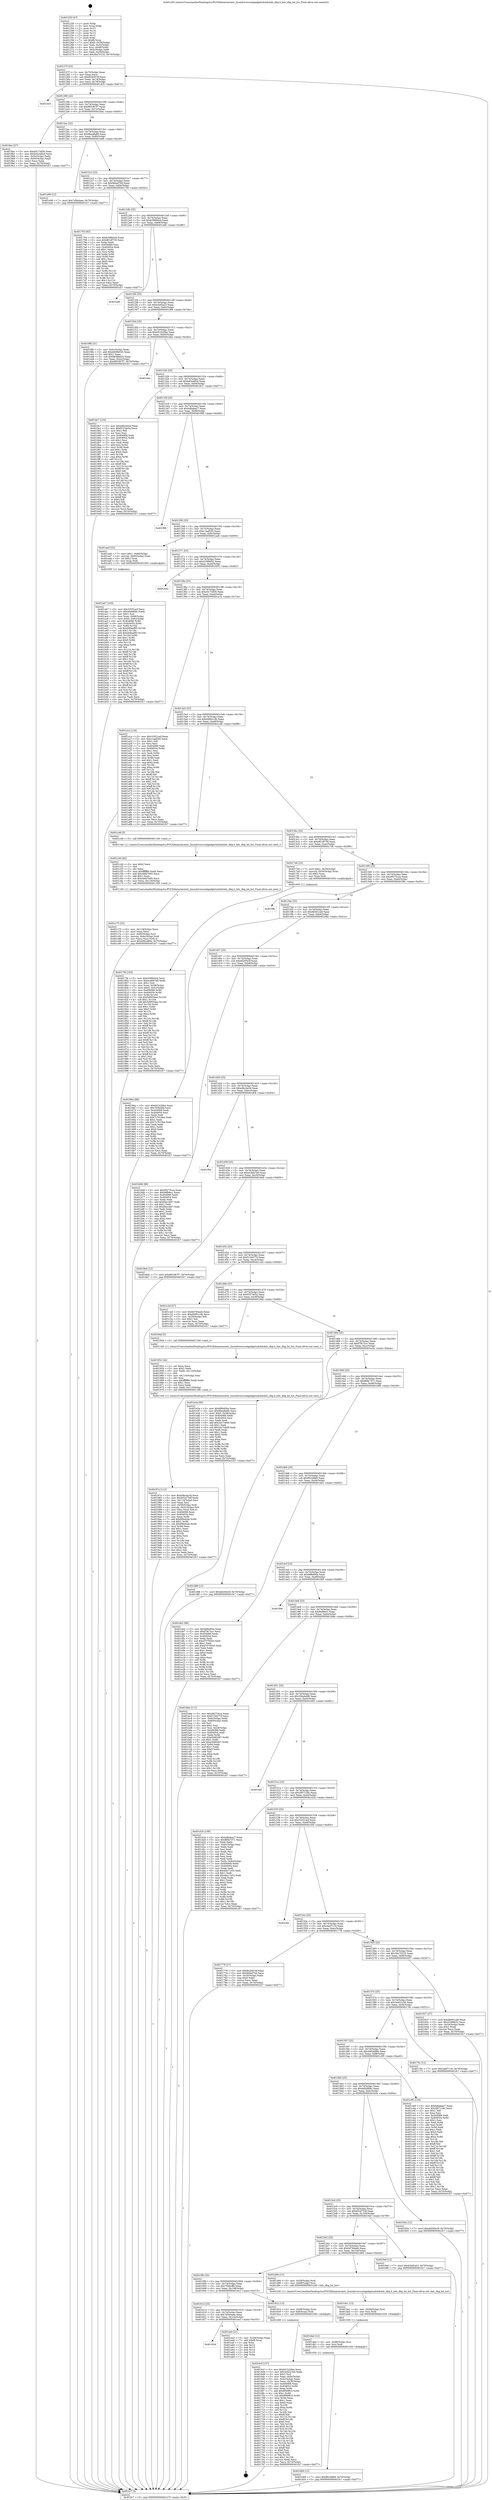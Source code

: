 digraph "0x401250" {
  label = "0x401250 (/mnt/c/Users/mathe/Desktop/tcc/POCII/binaries/extr_linuxdriversusbgadgetudcbdcbdc_dbg.h_bdc_dbg_bd_list_Final-ollvm.out::main(0))"
  labelloc = "t"
  node[shape=record]

  Entry [label="",width=0.3,height=0.3,shape=circle,fillcolor=black,style=filled]
  "0x40127f" [label="{
     0x40127f [23]\l
     | [instrs]\l
     &nbsp;&nbsp;0x40127f \<+3\>: mov -0x70(%rbp),%eax\l
     &nbsp;&nbsp;0x401282 \<+2\>: mov %eax,%ecx\l
     &nbsp;&nbsp;0x401284 \<+6\>: sub $0x8b2b974f,%ecx\l
     &nbsp;&nbsp;0x40128a \<+3\>: mov %eax,-0x74(%rbp)\l
     &nbsp;&nbsp;0x40128d \<+3\>: mov %ecx,-0x78(%rbp)\l
     &nbsp;&nbsp;0x401290 \<+6\>: je 0000000000401dc5 \<main+0xb75\>\l
  }"]
  "0x401dc5" [label="{
     0x401dc5\l
  }", style=dashed]
  "0x401296" [label="{
     0x401296 [22]\l
     | [instrs]\l
     &nbsp;&nbsp;0x401296 \<+5\>: jmp 000000000040129b \<main+0x4b\>\l
     &nbsp;&nbsp;0x40129b \<+3\>: mov -0x74(%rbp),%eax\l
     &nbsp;&nbsp;0x40129e \<+5\>: sub $0x965387f7,%eax\l
     &nbsp;&nbsp;0x4012a3 \<+3\>: mov %eax,-0x7c(%rbp)\l
     &nbsp;&nbsp;0x4012a6 \<+6\>: je 00000000004018ac \<main+0x65c\>\l
  }"]
  Exit [label="",width=0.3,height=0.3,shape=circle,fillcolor=black,style=filled,peripheries=2]
  "0x4018ac" [label="{
     0x4018ac [27]\l
     | [instrs]\l
     &nbsp;&nbsp;0x4018ac \<+5\>: mov $0xd3c73d56,%eax\l
     &nbsp;&nbsp;0x4018b1 \<+5\>: mov $0xbd3cb82d,%ecx\l
     &nbsp;&nbsp;0x4018b6 \<+3\>: mov -0x5c(%rbp),%edx\l
     &nbsp;&nbsp;0x4018b9 \<+3\>: cmp -0x50(%rbp),%edx\l
     &nbsp;&nbsp;0x4018bc \<+3\>: cmovl %ecx,%eax\l
     &nbsp;&nbsp;0x4018bf \<+3\>: mov %eax,-0x70(%rbp)\l
     &nbsp;&nbsp;0x4018c2 \<+5\>: jmp 0000000000401fc7 \<main+0xd77\>\l
  }"]
  "0x4012ac" [label="{
     0x4012ac [22]\l
     | [instrs]\l
     &nbsp;&nbsp;0x4012ac \<+5\>: jmp 00000000004012b1 \<main+0x61\>\l
     &nbsp;&nbsp;0x4012b1 \<+3\>: mov -0x74(%rbp),%eax\l
     &nbsp;&nbsp;0x4012b4 \<+5\>: sub $0x9bea8a80,%eax\l
     &nbsp;&nbsp;0x4012b9 \<+3\>: mov %eax,-0x80(%rbp)\l
     &nbsp;&nbsp;0x4012bc \<+6\>: je 0000000000401e99 \<main+0xc49\>\l
  }"]
  "0x40162d" [label="{
     0x40162d\l
  }", style=dashed]
  "0x401e99" [label="{
     0x401e99 [12]\l
     | [instrs]\l
     &nbsp;&nbsp;0x401e99 \<+7\>: movl $0x7d5e4aee,-0x70(%rbp)\l
     &nbsp;&nbsp;0x401ea0 \<+5\>: jmp 0000000000401fc7 \<main+0xd77\>\l
  }"]
  "0x4012c2" [label="{
     0x4012c2 [25]\l
     | [instrs]\l
     &nbsp;&nbsp;0x4012c2 \<+5\>: jmp 00000000004012c7 \<main+0x77\>\l
     &nbsp;&nbsp;0x4012c7 \<+3\>: mov -0x74(%rbp),%eax\l
     &nbsp;&nbsp;0x4012ca \<+5\>: sub $0x9d4af70d,%eax\l
     &nbsp;&nbsp;0x4012cf \<+6\>: mov %eax,-0x84(%rbp)\l
     &nbsp;&nbsp;0x4012d5 \<+6\>: je 0000000000401793 \<main+0x543\>\l
  }"]
  "0x401ea5" [label="{
     0x401ea5 [21]\l
     | [instrs]\l
     &nbsp;&nbsp;0x401ea5 \<+3\>: mov -0x38(%rbp),%eax\l
     &nbsp;&nbsp;0x401ea8 \<+7\>: add $0xf8,%rsp\l
     &nbsp;&nbsp;0x401eaf \<+1\>: pop %rbx\l
     &nbsp;&nbsp;0x401eb0 \<+2\>: pop %r12\l
     &nbsp;&nbsp;0x401eb2 \<+2\>: pop %r13\l
     &nbsp;&nbsp;0x401eb4 \<+2\>: pop %r14\l
     &nbsp;&nbsp;0x401eb6 \<+2\>: pop %r15\l
     &nbsp;&nbsp;0x401eb8 \<+1\>: pop %rbp\l
     &nbsp;&nbsp;0x401eb9 \<+1\>: ret\l
  }"]
  "0x401793" [label="{
     0x401793 [83]\l
     | [instrs]\l
     &nbsp;&nbsp;0x401793 \<+5\>: mov $0xb398b0cb,%eax\l
     &nbsp;&nbsp;0x401798 \<+5\>: mov $0xd81df739,%ecx\l
     &nbsp;&nbsp;0x40179d \<+2\>: xor %edx,%edx\l
     &nbsp;&nbsp;0x40179f \<+7\>: mov 0x404068,%esi\l
     &nbsp;&nbsp;0x4017a6 \<+7\>: mov 0x404054,%edi\l
     &nbsp;&nbsp;0x4017ad \<+3\>: sub $0x1,%edx\l
     &nbsp;&nbsp;0x4017b0 \<+3\>: mov %esi,%r8d\l
     &nbsp;&nbsp;0x4017b3 \<+3\>: add %edx,%r8d\l
     &nbsp;&nbsp;0x4017b6 \<+4\>: imul %r8d,%esi\l
     &nbsp;&nbsp;0x4017ba \<+3\>: and $0x1,%esi\l
     &nbsp;&nbsp;0x4017bd \<+3\>: cmp $0x0,%esi\l
     &nbsp;&nbsp;0x4017c0 \<+4\>: sete %r9b\l
     &nbsp;&nbsp;0x4017c4 \<+3\>: cmp $0xa,%edi\l
     &nbsp;&nbsp;0x4017c7 \<+4\>: setl %r10b\l
     &nbsp;&nbsp;0x4017cb \<+3\>: mov %r9b,%r11b\l
     &nbsp;&nbsp;0x4017ce \<+3\>: and %r10b,%r11b\l
     &nbsp;&nbsp;0x4017d1 \<+3\>: xor %r10b,%r9b\l
     &nbsp;&nbsp;0x4017d4 \<+3\>: or %r9b,%r11b\l
     &nbsp;&nbsp;0x4017d7 \<+4\>: test $0x1,%r11b\l
     &nbsp;&nbsp;0x4017db \<+3\>: cmovne %ecx,%eax\l
     &nbsp;&nbsp;0x4017de \<+3\>: mov %eax,-0x70(%rbp)\l
     &nbsp;&nbsp;0x4017e1 \<+5\>: jmp 0000000000401fc7 \<main+0xd77\>\l
  }"]
  "0x4012db" [label="{
     0x4012db [25]\l
     | [instrs]\l
     &nbsp;&nbsp;0x4012db \<+5\>: jmp 00000000004012e0 \<main+0x90\>\l
     &nbsp;&nbsp;0x4012e0 \<+3\>: mov -0x74(%rbp),%eax\l
     &nbsp;&nbsp;0x4012e3 \<+5\>: sub $0xb398b0cb,%eax\l
     &nbsp;&nbsp;0x4012e8 \<+6\>: mov %eax,-0x88(%rbp)\l
     &nbsp;&nbsp;0x4012ee \<+6\>: je 0000000000401ed6 \<main+0xc86\>\l
  }"]
  "0x401db9" [label="{
     0x401db9 [12]\l
     | [instrs]\l
     &nbsp;&nbsp;0x401db9 \<+7\>: movl $0xf9249fb9,-0x70(%rbp)\l
     &nbsp;&nbsp;0x401dc0 \<+5\>: jmp 0000000000401fc7 \<main+0xd77\>\l
  }"]
  "0x401ed6" [label="{
     0x401ed6\l
  }", style=dashed]
  "0x4012f4" [label="{
     0x4012f4 [25]\l
     | [instrs]\l
     &nbsp;&nbsp;0x4012f4 \<+5\>: jmp 00000000004012f9 \<main+0xa9\>\l
     &nbsp;&nbsp;0x4012f9 \<+3\>: mov -0x74(%rbp),%eax\l
     &nbsp;&nbsp;0x4012fc \<+5\>: sub $0xb3ef2a23,%eax\l
     &nbsp;&nbsp;0x401301 \<+6\>: mov %eax,-0x8c(%rbp)\l
     &nbsp;&nbsp;0x401307 \<+6\>: je 00000000004019fb \<main+0x7ab\>\l
  }"]
  "0x401dad" [label="{
     0x401dad [12]\l
     | [instrs]\l
     &nbsp;&nbsp;0x401dad \<+4\>: mov -0x68(%rbp),%rsi\l
     &nbsp;&nbsp;0x401db1 \<+3\>: mov %rsi,%rdi\l
     &nbsp;&nbsp;0x401db4 \<+5\>: call 0000000000401030 \<free@plt\>\l
     | [calls]\l
     &nbsp;&nbsp;0x401030 \{1\} (unknown)\l
  }"]
  "0x4019fb" [label="{
     0x4019fb [31]\l
     | [instrs]\l
     &nbsp;&nbsp;0x4019fb \<+3\>: mov -0x5c(%rbp),%eax\l
     &nbsp;&nbsp;0x4019fe \<+5\>: add $0xb838b020,%eax\l
     &nbsp;&nbsp;0x401a03 \<+3\>: add $0x1,%eax\l
     &nbsp;&nbsp;0x401a06 \<+5\>: sub $0xb838b020,%eax\l
     &nbsp;&nbsp;0x401a0b \<+3\>: mov %eax,-0x5c(%rbp)\l
     &nbsp;&nbsp;0x401a0e \<+7\>: movl $0x965387f7,-0x70(%rbp)\l
     &nbsp;&nbsp;0x401a15 \<+5\>: jmp 0000000000401fc7 \<main+0xd77\>\l
  }"]
  "0x40130d" [label="{
     0x40130d [25]\l
     | [instrs]\l
     &nbsp;&nbsp;0x40130d \<+5\>: jmp 0000000000401312 \<main+0xc2\>\l
     &nbsp;&nbsp;0x401312 \<+3\>: mov -0x74(%rbp),%eax\l
     &nbsp;&nbsp;0x401315 \<+5\>: sub $0xb51b20be,%eax\l
     &nbsp;&nbsp;0x40131a \<+6\>: mov %eax,-0x90(%rbp)\l
     &nbsp;&nbsp;0x401320 \<+6\>: je 0000000000401eba \<main+0xc6a\>\l
  }"]
  "0x401da1" [label="{
     0x401da1 [12]\l
     | [instrs]\l
     &nbsp;&nbsp;0x401da1 \<+4\>: mov -0x58(%rbp),%rsi\l
     &nbsp;&nbsp;0x401da5 \<+3\>: mov %rsi,%rdi\l
     &nbsp;&nbsp;0x401da8 \<+5\>: call 0000000000401030 \<free@plt\>\l
     | [calls]\l
     &nbsp;&nbsp;0x401030 \{1\} (unknown)\l
  }"]
  "0x401eba" [label="{
     0x401eba\l
  }", style=dashed]
  "0x401326" [label="{
     0x401326 [25]\l
     | [instrs]\l
     &nbsp;&nbsp;0x401326 \<+5\>: jmp 000000000040132b \<main+0xdb\>\l
     &nbsp;&nbsp;0x40132b \<+3\>: mov -0x74(%rbp),%eax\l
     &nbsp;&nbsp;0x40132e \<+5\>: sub $0xbd3cb82d,%eax\l
     &nbsp;&nbsp;0x401333 \<+6\>: mov %eax,-0x94(%rbp)\l
     &nbsp;&nbsp;0x401339 \<+6\>: je 00000000004018c7 \<main+0x677\>\l
  }"]
  "0x401c75" [label="{
     0x401c75 [32]\l
     | [instrs]\l
     &nbsp;&nbsp;0x401c75 \<+6\>: mov -0x118(%rbp),%ecx\l
     &nbsp;&nbsp;0x401c7b \<+3\>: imul %eax,%ecx\l
     &nbsp;&nbsp;0x401c7e \<+4\>: mov -0x68(%rbp),%rsi\l
     &nbsp;&nbsp;0x401c82 \<+4\>: movslq -0x6c(%rbp),%rdi\l
     &nbsp;&nbsp;0x401c86 \<+3\>: mov %ecx,(%rsi,%rdi,4)\l
     &nbsp;&nbsp;0x401c89 \<+7\>: movl $0x4062d68e,-0x70(%rbp)\l
     &nbsp;&nbsp;0x401c90 \<+5\>: jmp 0000000000401fc7 \<main+0xd77\>\l
  }"]
  "0x4018c7" [label="{
     0x4018c7 [134]\l
     | [instrs]\l
     &nbsp;&nbsp;0x4018c7 \<+5\>: mov $0xe9bc4a3d,%eax\l
     &nbsp;&nbsp;0x4018cc \<+5\>: mov $0xf3374e5a,%ecx\l
     &nbsp;&nbsp;0x4018d1 \<+2\>: mov $0x1,%dl\l
     &nbsp;&nbsp;0x4018d3 \<+2\>: xor %esi,%esi\l
     &nbsp;&nbsp;0x4018d5 \<+7\>: mov 0x404068,%edi\l
     &nbsp;&nbsp;0x4018dc \<+8\>: mov 0x404054,%r8d\l
     &nbsp;&nbsp;0x4018e4 \<+3\>: sub $0x1,%esi\l
     &nbsp;&nbsp;0x4018e7 \<+3\>: mov %edi,%r9d\l
     &nbsp;&nbsp;0x4018ea \<+3\>: add %esi,%r9d\l
     &nbsp;&nbsp;0x4018ed \<+4\>: imul %r9d,%edi\l
     &nbsp;&nbsp;0x4018f1 \<+3\>: and $0x1,%edi\l
     &nbsp;&nbsp;0x4018f4 \<+3\>: cmp $0x0,%edi\l
     &nbsp;&nbsp;0x4018f7 \<+4\>: sete %r10b\l
     &nbsp;&nbsp;0x4018fb \<+4\>: cmp $0xa,%r8d\l
     &nbsp;&nbsp;0x4018ff \<+4\>: setl %r11b\l
     &nbsp;&nbsp;0x401903 \<+3\>: mov %r10b,%bl\l
     &nbsp;&nbsp;0x401906 \<+3\>: xor $0xff,%bl\l
     &nbsp;&nbsp;0x401909 \<+3\>: mov %r11b,%r14b\l
     &nbsp;&nbsp;0x40190c \<+4\>: xor $0xff,%r14b\l
     &nbsp;&nbsp;0x401910 \<+3\>: xor $0x0,%dl\l
     &nbsp;&nbsp;0x401913 \<+3\>: mov %bl,%r15b\l
     &nbsp;&nbsp;0x401916 \<+4\>: and $0x0,%r15b\l
     &nbsp;&nbsp;0x40191a \<+3\>: and %dl,%r10b\l
     &nbsp;&nbsp;0x40191d \<+3\>: mov %r14b,%r12b\l
     &nbsp;&nbsp;0x401920 \<+4\>: and $0x0,%r12b\l
     &nbsp;&nbsp;0x401924 \<+3\>: and %dl,%r11b\l
     &nbsp;&nbsp;0x401927 \<+3\>: or %r10b,%r15b\l
     &nbsp;&nbsp;0x40192a \<+3\>: or %r11b,%r12b\l
     &nbsp;&nbsp;0x40192d \<+3\>: xor %r12b,%r15b\l
     &nbsp;&nbsp;0x401930 \<+3\>: or %r14b,%bl\l
     &nbsp;&nbsp;0x401933 \<+3\>: xor $0xff,%bl\l
     &nbsp;&nbsp;0x401936 \<+3\>: or $0x0,%dl\l
     &nbsp;&nbsp;0x401939 \<+2\>: and %dl,%bl\l
     &nbsp;&nbsp;0x40193b \<+3\>: or %bl,%r15b\l
     &nbsp;&nbsp;0x40193e \<+4\>: test $0x1,%r15b\l
     &nbsp;&nbsp;0x401942 \<+3\>: cmovne %ecx,%eax\l
     &nbsp;&nbsp;0x401945 \<+3\>: mov %eax,-0x70(%rbp)\l
     &nbsp;&nbsp;0x401948 \<+5\>: jmp 0000000000401fc7 \<main+0xd77\>\l
  }"]
  "0x40133f" [label="{
     0x40133f [25]\l
     | [instrs]\l
     &nbsp;&nbsp;0x40133f \<+5\>: jmp 0000000000401344 \<main+0xf4\>\l
     &nbsp;&nbsp;0x401344 \<+3\>: mov -0x74(%rbp),%eax\l
     &nbsp;&nbsp;0x401347 \<+5\>: sub $0xbdbabac7,%eax\l
     &nbsp;&nbsp;0x40134c \<+6\>: mov %eax,-0x98(%rbp)\l
     &nbsp;&nbsp;0x401352 \<+6\>: je 0000000000401f98 \<main+0xd48\>\l
  }"]
  "0x401c4d" [label="{
     0x401c4d [40]\l
     | [instrs]\l
     &nbsp;&nbsp;0x401c4d \<+5\>: mov $0x2,%ecx\l
     &nbsp;&nbsp;0x401c52 \<+1\>: cltd\l
     &nbsp;&nbsp;0x401c53 \<+2\>: idiv %ecx\l
     &nbsp;&nbsp;0x401c55 \<+6\>: imul $0xfffffffe,%edx,%ecx\l
     &nbsp;&nbsp;0x401c5b \<+6\>: add $0xcb6b7b95,%ecx\l
     &nbsp;&nbsp;0x401c61 \<+3\>: add $0x1,%ecx\l
     &nbsp;&nbsp;0x401c64 \<+6\>: sub $0xcb6b7b95,%ecx\l
     &nbsp;&nbsp;0x401c6a \<+6\>: mov %ecx,-0x118(%rbp)\l
     &nbsp;&nbsp;0x401c70 \<+5\>: call 0000000000401160 \<next_i\>\l
     | [calls]\l
     &nbsp;&nbsp;0x401160 \{1\} (/mnt/c/Users/mathe/Desktop/tcc/POCII/binaries/extr_linuxdriversusbgadgetudcbdcbdc_dbg.h_bdc_dbg_bd_list_Final-ollvm.out::next_i)\l
  }"]
  "0x401f98" [label="{
     0x401f98\l
  }", style=dashed]
  "0x401358" [label="{
     0x401358 [25]\l
     | [instrs]\l
     &nbsp;&nbsp;0x401358 \<+5\>: jmp 000000000040135d \<main+0x10d\>\l
     &nbsp;&nbsp;0x40135d \<+3\>: mov -0x74(%rbp),%eax\l
     &nbsp;&nbsp;0x401360 \<+5\>: sub $0xc1aaf245,%eax\l
     &nbsp;&nbsp;0x401365 \<+6\>: mov %eax,-0x9c(%rbp)\l
     &nbsp;&nbsp;0x40136b \<+6\>: je 0000000000401aa0 \<main+0x850\>\l
  }"]
  "0x401ab7" [label="{
     0x401ab7 [163]\l
     | [instrs]\l
     &nbsp;&nbsp;0x401ab7 \<+5\>: mov $0x32551acf,%ecx\l
     &nbsp;&nbsp;0x401abc \<+5\>: mov $0x4d40f08c,%edx\l
     &nbsp;&nbsp;0x401ac1 \<+3\>: mov $0x1,%sil\l
     &nbsp;&nbsp;0x401ac4 \<+4\>: mov %rax,-0x68(%rbp)\l
     &nbsp;&nbsp;0x401ac8 \<+7\>: movl $0x0,-0x6c(%rbp)\l
     &nbsp;&nbsp;0x401acf \<+8\>: mov 0x404068,%r8d\l
     &nbsp;&nbsp;0x401ad7 \<+8\>: mov 0x404054,%r9d\l
     &nbsp;&nbsp;0x401adf \<+3\>: mov %r8d,%r10d\l
     &nbsp;&nbsp;0x401ae2 \<+7\>: sub $0xd49aaf85,%r10d\l
     &nbsp;&nbsp;0x401ae9 \<+4\>: sub $0x1,%r10d\l
     &nbsp;&nbsp;0x401aed \<+7\>: add $0xd49aaf85,%r10d\l
     &nbsp;&nbsp;0x401af4 \<+4\>: imul %r10d,%r8d\l
     &nbsp;&nbsp;0x401af8 \<+4\>: and $0x1,%r8d\l
     &nbsp;&nbsp;0x401afc \<+4\>: cmp $0x0,%r8d\l
     &nbsp;&nbsp;0x401b00 \<+4\>: sete %r11b\l
     &nbsp;&nbsp;0x401b04 \<+4\>: cmp $0xa,%r9d\l
     &nbsp;&nbsp;0x401b08 \<+3\>: setl %bl\l
     &nbsp;&nbsp;0x401b0b \<+3\>: mov %r11b,%r14b\l
     &nbsp;&nbsp;0x401b0e \<+4\>: xor $0xff,%r14b\l
     &nbsp;&nbsp;0x401b12 \<+3\>: mov %bl,%r15b\l
     &nbsp;&nbsp;0x401b15 \<+4\>: xor $0xff,%r15b\l
     &nbsp;&nbsp;0x401b19 \<+4\>: xor $0x1,%sil\l
     &nbsp;&nbsp;0x401b1d \<+3\>: mov %r14b,%r12b\l
     &nbsp;&nbsp;0x401b20 \<+4\>: and $0xff,%r12b\l
     &nbsp;&nbsp;0x401b24 \<+3\>: and %sil,%r11b\l
     &nbsp;&nbsp;0x401b27 \<+3\>: mov %r15b,%r13b\l
     &nbsp;&nbsp;0x401b2a \<+4\>: and $0xff,%r13b\l
     &nbsp;&nbsp;0x401b2e \<+3\>: and %sil,%bl\l
     &nbsp;&nbsp;0x401b31 \<+3\>: or %r11b,%r12b\l
     &nbsp;&nbsp;0x401b34 \<+3\>: or %bl,%r13b\l
     &nbsp;&nbsp;0x401b37 \<+3\>: xor %r13b,%r12b\l
     &nbsp;&nbsp;0x401b3a \<+3\>: or %r15b,%r14b\l
     &nbsp;&nbsp;0x401b3d \<+4\>: xor $0xff,%r14b\l
     &nbsp;&nbsp;0x401b41 \<+4\>: or $0x1,%sil\l
     &nbsp;&nbsp;0x401b45 \<+3\>: and %sil,%r14b\l
     &nbsp;&nbsp;0x401b48 \<+3\>: or %r14b,%r12b\l
     &nbsp;&nbsp;0x401b4b \<+4\>: test $0x1,%r12b\l
     &nbsp;&nbsp;0x401b4f \<+3\>: cmovne %edx,%ecx\l
     &nbsp;&nbsp;0x401b52 \<+3\>: mov %ecx,-0x70(%rbp)\l
     &nbsp;&nbsp;0x401b55 \<+5\>: jmp 0000000000401fc7 \<main+0xd77\>\l
  }"]
  "0x401aa0" [label="{
     0x401aa0 [23]\l
     | [instrs]\l
     &nbsp;&nbsp;0x401aa0 \<+7\>: movl $0x1,-0x60(%rbp)\l
     &nbsp;&nbsp;0x401aa7 \<+4\>: movslq -0x60(%rbp),%rax\l
     &nbsp;&nbsp;0x401aab \<+4\>: shl $0x2,%rax\l
     &nbsp;&nbsp;0x401aaf \<+3\>: mov %rax,%rdi\l
     &nbsp;&nbsp;0x401ab2 \<+5\>: call 0000000000401050 \<malloc@plt\>\l
     | [calls]\l
     &nbsp;&nbsp;0x401050 \{1\} (unknown)\l
  }"]
  "0x401371" [label="{
     0x401371 [25]\l
     | [instrs]\l
     &nbsp;&nbsp;0x401371 \<+5\>: jmp 0000000000401376 \<main+0x126\>\l
     &nbsp;&nbsp;0x401376 \<+3\>: mov -0x74(%rbp),%eax\l
     &nbsp;&nbsp;0x401379 \<+5\>: sub $0xd189fd32,%eax\l
     &nbsp;&nbsp;0x40137e \<+6\>: mov %eax,-0xa0(%rbp)\l
     &nbsp;&nbsp;0x401384 \<+6\>: je 0000000000401652 \<main+0x402\>\l
  }"]
  "0x40197e" [label="{
     0x40197e [113]\l
     | [instrs]\l
     &nbsp;&nbsp;0x40197e \<+5\>: mov $0xe9bc4a3d,%ecx\l
     &nbsp;&nbsp;0x401983 \<+5\>: mov $0x652d754f,%edx\l
     &nbsp;&nbsp;0x401988 \<+6\>: mov -0x114(%rbp),%esi\l
     &nbsp;&nbsp;0x40198e \<+3\>: imul %eax,%esi\l
     &nbsp;&nbsp;0x401991 \<+4\>: mov -0x58(%rbp),%rdi\l
     &nbsp;&nbsp;0x401995 \<+4\>: movslq -0x5c(%rbp),%r8\l
     &nbsp;&nbsp;0x401999 \<+4\>: mov %esi,(%rdi,%r8,4)\l
     &nbsp;&nbsp;0x40199d \<+7\>: mov 0x404068,%eax\l
     &nbsp;&nbsp;0x4019a4 \<+7\>: mov 0x404054,%esi\l
     &nbsp;&nbsp;0x4019ab \<+3\>: mov %eax,%r9d\l
     &nbsp;&nbsp;0x4019ae \<+7\>: add $0x80bdcde,%r9d\l
     &nbsp;&nbsp;0x4019b5 \<+4\>: sub $0x1,%r9d\l
     &nbsp;&nbsp;0x4019b9 \<+7\>: sub $0x80bdcde,%r9d\l
     &nbsp;&nbsp;0x4019c0 \<+4\>: imul %r9d,%eax\l
     &nbsp;&nbsp;0x4019c4 \<+3\>: and $0x1,%eax\l
     &nbsp;&nbsp;0x4019c7 \<+3\>: cmp $0x0,%eax\l
     &nbsp;&nbsp;0x4019ca \<+4\>: sete %r10b\l
     &nbsp;&nbsp;0x4019ce \<+3\>: cmp $0xa,%esi\l
     &nbsp;&nbsp;0x4019d1 \<+4\>: setl %r11b\l
     &nbsp;&nbsp;0x4019d5 \<+3\>: mov %r10b,%bl\l
     &nbsp;&nbsp;0x4019d8 \<+3\>: and %r11b,%bl\l
     &nbsp;&nbsp;0x4019db \<+3\>: xor %r11b,%r10b\l
     &nbsp;&nbsp;0x4019de \<+3\>: or %r10b,%bl\l
     &nbsp;&nbsp;0x4019e1 \<+3\>: test $0x1,%bl\l
     &nbsp;&nbsp;0x4019e4 \<+3\>: cmovne %edx,%ecx\l
     &nbsp;&nbsp;0x4019e7 \<+3\>: mov %ecx,-0x70(%rbp)\l
     &nbsp;&nbsp;0x4019ea \<+5\>: jmp 0000000000401fc7 \<main+0xd77\>\l
  }"]
  "0x401652" [label="{
     0x401652\l
  }", style=dashed]
  "0x40138a" [label="{
     0x40138a [25]\l
     | [instrs]\l
     &nbsp;&nbsp;0x40138a \<+5\>: jmp 000000000040138f \<main+0x13f\>\l
     &nbsp;&nbsp;0x40138f \<+3\>: mov -0x74(%rbp),%eax\l
     &nbsp;&nbsp;0x401392 \<+5\>: sub $0xd3c73d56,%eax\l
     &nbsp;&nbsp;0x401397 \<+6\>: mov %eax,-0xa4(%rbp)\l
     &nbsp;&nbsp;0x40139d \<+6\>: je 0000000000401a1a \<main+0x7ca\>\l
  }"]
  "0x401952" [label="{
     0x401952 [44]\l
     | [instrs]\l
     &nbsp;&nbsp;0x401952 \<+2\>: xor %ecx,%ecx\l
     &nbsp;&nbsp;0x401954 \<+5\>: mov $0x2,%edx\l
     &nbsp;&nbsp;0x401959 \<+6\>: mov %edx,-0x110(%rbp)\l
     &nbsp;&nbsp;0x40195f \<+1\>: cltd\l
     &nbsp;&nbsp;0x401960 \<+6\>: mov -0x110(%rbp),%esi\l
     &nbsp;&nbsp;0x401966 \<+2\>: idiv %esi\l
     &nbsp;&nbsp;0x401968 \<+6\>: imul $0xfffffffe,%edx,%edx\l
     &nbsp;&nbsp;0x40196e \<+3\>: sub $0x1,%ecx\l
     &nbsp;&nbsp;0x401971 \<+2\>: sub %ecx,%edx\l
     &nbsp;&nbsp;0x401973 \<+6\>: mov %edx,-0x114(%rbp)\l
     &nbsp;&nbsp;0x401979 \<+5\>: call 0000000000401160 \<next_i\>\l
     | [calls]\l
     &nbsp;&nbsp;0x401160 \{1\} (/mnt/c/Users/mathe/Desktop/tcc/POCII/binaries/extr_linuxdriversusbgadgetudcbdcbdc_dbg.h_bdc_dbg_bd_list_Final-ollvm.out::next_i)\l
  }"]
  "0x401a1a" [label="{
     0x401a1a [134]\l
     | [instrs]\l
     &nbsp;&nbsp;0x401a1a \<+5\>: mov $0x32551acf,%eax\l
     &nbsp;&nbsp;0x401a1f \<+5\>: mov $0xc1aaf245,%ecx\l
     &nbsp;&nbsp;0x401a24 \<+2\>: mov $0x1,%dl\l
     &nbsp;&nbsp;0x401a26 \<+2\>: xor %esi,%esi\l
     &nbsp;&nbsp;0x401a28 \<+7\>: mov 0x404068,%edi\l
     &nbsp;&nbsp;0x401a2f \<+8\>: mov 0x404054,%r8d\l
     &nbsp;&nbsp;0x401a37 \<+3\>: sub $0x1,%esi\l
     &nbsp;&nbsp;0x401a3a \<+3\>: mov %edi,%r9d\l
     &nbsp;&nbsp;0x401a3d \<+3\>: add %esi,%r9d\l
     &nbsp;&nbsp;0x401a40 \<+4\>: imul %r9d,%edi\l
     &nbsp;&nbsp;0x401a44 \<+3\>: and $0x1,%edi\l
     &nbsp;&nbsp;0x401a47 \<+3\>: cmp $0x0,%edi\l
     &nbsp;&nbsp;0x401a4a \<+4\>: sete %r10b\l
     &nbsp;&nbsp;0x401a4e \<+4\>: cmp $0xa,%r8d\l
     &nbsp;&nbsp;0x401a52 \<+4\>: setl %r11b\l
     &nbsp;&nbsp;0x401a56 \<+3\>: mov %r10b,%bl\l
     &nbsp;&nbsp;0x401a59 \<+3\>: xor $0xff,%bl\l
     &nbsp;&nbsp;0x401a5c \<+3\>: mov %r11b,%r14b\l
     &nbsp;&nbsp;0x401a5f \<+4\>: xor $0xff,%r14b\l
     &nbsp;&nbsp;0x401a63 \<+3\>: xor $0x1,%dl\l
     &nbsp;&nbsp;0x401a66 \<+3\>: mov %bl,%r15b\l
     &nbsp;&nbsp;0x401a69 \<+4\>: and $0xff,%r15b\l
     &nbsp;&nbsp;0x401a6d \<+3\>: and %dl,%r10b\l
     &nbsp;&nbsp;0x401a70 \<+3\>: mov %r14b,%r12b\l
     &nbsp;&nbsp;0x401a73 \<+4\>: and $0xff,%r12b\l
     &nbsp;&nbsp;0x401a77 \<+3\>: and %dl,%r11b\l
     &nbsp;&nbsp;0x401a7a \<+3\>: or %r10b,%r15b\l
     &nbsp;&nbsp;0x401a7d \<+3\>: or %r11b,%r12b\l
     &nbsp;&nbsp;0x401a80 \<+3\>: xor %r12b,%r15b\l
     &nbsp;&nbsp;0x401a83 \<+3\>: or %r14b,%bl\l
     &nbsp;&nbsp;0x401a86 \<+3\>: xor $0xff,%bl\l
     &nbsp;&nbsp;0x401a89 \<+3\>: or $0x1,%dl\l
     &nbsp;&nbsp;0x401a8c \<+2\>: and %dl,%bl\l
     &nbsp;&nbsp;0x401a8e \<+3\>: or %bl,%r15b\l
     &nbsp;&nbsp;0x401a91 \<+4\>: test $0x1,%r15b\l
     &nbsp;&nbsp;0x401a95 \<+3\>: cmovne %ecx,%eax\l
     &nbsp;&nbsp;0x401a98 \<+3\>: mov %eax,-0x70(%rbp)\l
     &nbsp;&nbsp;0x401a9b \<+5\>: jmp 0000000000401fc7 \<main+0xd77\>\l
  }"]
  "0x4013a3" [label="{
     0x4013a3 [25]\l
     | [instrs]\l
     &nbsp;&nbsp;0x4013a3 \<+5\>: jmp 00000000004013a8 \<main+0x158\>\l
     &nbsp;&nbsp;0x4013a8 \<+3\>: mov -0x74(%rbp),%eax\l
     &nbsp;&nbsp;0x4013ab \<+5\>: sub $0xd490c1db,%eax\l
     &nbsp;&nbsp;0x4013b0 \<+6\>: mov %eax,-0xa8(%rbp)\l
     &nbsp;&nbsp;0x4013b6 \<+6\>: je 0000000000401c48 \<main+0x9f8\>\l
  }"]
  "0x4017fd" [label="{
     0x4017fd [163]\l
     | [instrs]\l
     &nbsp;&nbsp;0x4017fd \<+5\>: mov $0xb398b0cb,%ecx\l
     &nbsp;&nbsp;0x401802 \<+5\>: mov $0xecd6b7a6,%edx\l
     &nbsp;&nbsp;0x401807 \<+3\>: mov $0x1,%sil\l
     &nbsp;&nbsp;0x40180a \<+4\>: mov %rax,-0x58(%rbp)\l
     &nbsp;&nbsp;0x40180e \<+7\>: movl $0x0,-0x5c(%rbp)\l
     &nbsp;&nbsp;0x401815 \<+8\>: mov 0x404068,%r8d\l
     &nbsp;&nbsp;0x40181d \<+8\>: mov 0x404054,%r9d\l
     &nbsp;&nbsp;0x401825 \<+3\>: mov %r8d,%r10d\l
     &nbsp;&nbsp;0x401828 \<+7\>: sub $0x5d9554ee,%r10d\l
     &nbsp;&nbsp;0x40182f \<+4\>: sub $0x1,%r10d\l
     &nbsp;&nbsp;0x401833 \<+7\>: add $0x5d9554ee,%r10d\l
     &nbsp;&nbsp;0x40183a \<+4\>: imul %r10d,%r8d\l
     &nbsp;&nbsp;0x40183e \<+4\>: and $0x1,%r8d\l
     &nbsp;&nbsp;0x401842 \<+4\>: cmp $0x0,%r8d\l
     &nbsp;&nbsp;0x401846 \<+4\>: sete %r11b\l
     &nbsp;&nbsp;0x40184a \<+4\>: cmp $0xa,%r9d\l
     &nbsp;&nbsp;0x40184e \<+3\>: setl %bl\l
     &nbsp;&nbsp;0x401851 \<+3\>: mov %r11b,%r14b\l
     &nbsp;&nbsp;0x401854 \<+4\>: xor $0xff,%r14b\l
     &nbsp;&nbsp;0x401858 \<+3\>: mov %bl,%r15b\l
     &nbsp;&nbsp;0x40185b \<+4\>: xor $0xff,%r15b\l
     &nbsp;&nbsp;0x40185f \<+4\>: xor $0x1,%sil\l
     &nbsp;&nbsp;0x401863 \<+3\>: mov %r14b,%r12b\l
     &nbsp;&nbsp;0x401866 \<+4\>: and $0xff,%r12b\l
     &nbsp;&nbsp;0x40186a \<+3\>: and %sil,%r11b\l
     &nbsp;&nbsp;0x40186d \<+3\>: mov %r15b,%r13b\l
     &nbsp;&nbsp;0x401870 \<+4\>: and $0xff,%r13b\l
     &nbsp;&nbsp;0x401874 \<+3\>: and %sil,%bl\l
     &nbsp;&nbsp;0x401877 \<+3\>: or %r11b,%r12b\l
     &nbsp;&nbsp;0x40187a \<+3\>: or %bl,%r13b\l
     &nbsp;&nbsp;0x40187d \<+3\>: xor %r13b,%r12b\l
     &nbsp;&nbsp;0x401880 \<+3\>: or %r15b,%r14b\l
     &nbsp;&nbsp;0x401883 \<+4\>: xor $0xff,%r14b\l
     &nbsp;&nbsp;0x401887 \<+4\>: or $0x1,%sil\l
     &nbsp;&nbsp;0x40188b \<+3\>: and %sil,%r14b\l
     &nbsp;&nbsp;0x40188e \<+3\>: or %r14b,%r12b\l
     &nbsp;&nbsp;0x401891 \<+4\>: test $0x1,%r12b\l
     &nbsp;&nbsp;0x401895 \<+3\>: cmovne %edx,%ecx\l
     &nbsp;&nbsp;0x401898 \<+3\>: mov %ecx,-0x70(%rbp)\l
     &nbsp;&nbsp;0x40189b \<+5\>: jmp 0000000000401fc7 \<main+0xd77\>\l
  }"]
  "0x401c48" [label="{
     0x401c48 [5]\l
     | [instrs]\l
     &nbsp;&nbsp;0x401c48 \<+5\>: call 0000000000401160 \<next_i\>\l
     | [calls]\l
     &nbsp;&nbsp;0x401160 \{1\} (/mnt/c/Users/mathe/Desktop/tcc/POCII/binaries/extr_linuxdriversusbgadgetudcbdcbdc_dbg.h_bdc_dbg_bd_list_Final-ollvm.out::next_i)\l
  }"]
  "0x4013bc" [label="{
     0x4013bc [25]\l
     | [instrs]\l
     &nbsp;&nbsp;0x4013bc \<+5\>: jmp 00000000004013c1 \<main+0x171\>\l
     &nbsp;&nbsp;0x4013c1 \<+3\>: mov -0x74(%rbp),%eax\l
     &nbsp;&nbsp;0x4013c4 \<+5\>: sub $0xd81df739,%eax\l
     &nbsp;&nbsp;0x4013c9 \<+6\>: mov %eax,-0xac(%rbp)\l
     &nbsp;&nbsp;0x4013cf \<+6\>: je 00000000004017e6 \<main+0x596\>\l
  }"]
  "0x4016cf" [label="{
     0x4016cf [157]\l
     | [instrs]\l
     &nbsp;&nbsp;0x4016cf \<+5\>: mov $0xb51b20be,%ecx\l
     &nbsp;&nbsp;0x4016d4 \<+5\>: mov $0x3e4221b6,%edx\l
     &nbsp;&nbsp;0x4016d9 \<+3\>: mov $0x1,%sil\l
     &nbsp;&nbsp;0x4016dc \<+3\>: mov %eax,-0x4c(%rbp)\l
     &nbsp;&nbsp;0x4016df \<+3\>: mov -0x4c(%rbp),%eax\l
     &nbsp;&nbsp;0x4016e2 \<+3\>: mov %eax,-0x30(%rbp)\l
     &nbsp;&nbsp;0x4016e5 \<+7\>: mov 0x404068,%eax\l
     &nbsp;&nbsp;0x4016ec \<+8\>: mov 0x404054,%r8d\l
     &nbsp;&nbsp;0x4016f4 \<+3\>: mov %eax,%r9d\l
     &nbsp;&nbsp;0x4016f7 \<+7\>: add $0x8f56ff10,%r9d\l
     &nbsp;&nbsp;0x4016fe \<+4\>: sub $0x1,%r9d\l
     &nbsp;&nbsp;0x401702 \<+7\>: sub $0x8f56ff10,%r9d\l
     &nbsp;&nbsp;0x401709 \<+4\>: imul %r9d,%eax\l
     &nbsp;&nbsp;0x40170d \<+3\>: and $0x1,%eax\l
     &nbsp;&nbsp;0x401710 \<+3\>: cmp $0x0,%eax\l
     &nbsp;&nbsp;0x401713 \<+4\>: sete %r10b\l
     &nbsp;&nbsp;0x401717 \<+4\>: cmp $0xa,%r8d\l
     &nbsp;&nbsp;0x40171b \<+4\>: setl %r11b\l
     &nbsp;&nbsp;0x40171f \<+3\>: mov %r10b,%bl\l
     &nbsp;&nbsp;0x401722 \<+3\>: xor $0xff,%bl\l
     &nbsp;&nbsp;0x401725 \<+3\>: mov %r11b,%r14b\l
     &nbsp;&nbsp;0x401728 \<+4\>: xor $0xff,%r14b\l
     &nbsp;&nbsp;0x40172c \<+4\>: xor $0x0,%sil\l
     &nbsp;&nbsp;0x401730 \<+3\>: mov %bl,%r15b\l
     &nbsp;&nbsp;0x401733 \<+4\>: and $0x0,%r15b\l
     &nbsp;&nbsp;0x401737 \<+3\>: and %sil,%r10b\l
     &nbsp;&nbsp;0x40173a \<+3\>: mov %r14b,%r12b\l
     &nbsp;&nbsp;0x40173d \<+4\>: and $0x0,%r12b\l
     &nbsp;&nbsp;0x401741 \<+3\>: and %sil,%r11b\l
     &nbsp;&nbsp;0x401744 \<+3\>: or %r10b,%r15b\l
     &nbsp;&nbsp;0x401747 \<+3\>: or %r11b,%r12b\l
     &nbsp;&nbsp;0x40174a \<+3\>: xor %r12b,%r15b\l
     &nbsp;&nbsp;0x40174d \<+3\>: or %r14b,%bl\l
     &nbsp;&nbsp;0x401750 \<+3\>: xor $0xff,%bl\l
     &nbsp;&nbsp;0x401753 \<+4\>: or $0x0,%sil\l
     &nbsp;&nbsp;0x401757 \<+3\>: and %sil,%bl\l
     &nbsp;&nbsp;0x40175a \<+3\>: or %bl,%r15b\l
     &nbsp;&nbsp;0x40175d \<+4\>: test $0x1,%r15b\l
     &nbsp;&nbsp;0x401761 \<+3\>: cmovne %edx,%ecx\l
     &nbsp;&nbsp;0x401764 \<+3\>: mov %ecx,-0x70(%rbp)\l
     &nbsp;&nbsp;0x401767 \<+5\>: jmp 0000000000401fc7 \<main+0xd77\>\l
  }"]
  "0x4017e6" [label="{
     0x4017e6 [23]\l
     | [instrs]\l
     &nbsp;&nbsp;0x4017e6 \<+7\>: movl $0x1,-0x50(%rbp)\l
     &nbsp;&nbsp;0x4017ed \<+4\>: movslq -0x50(%rbp),%rax\l
     &nbsp;&nbsp;0x4017f1 \<+4\>: shl $0x2,%rax\l
     &nbsp;&nbsp;0x4017f5 \<+3\>: mov %rax,%rdi\l
     &nbsp;&nbsp;0x4017f8 \<+5\>: call 0000000000401050 \<malloc@plt\>\l
     | [calls]\l
     &nbsp;&nbsp;0x401050 \{1\} (unknown)\l
  }"]
  "0x4013d5" [label="{
     0x4013d5 [25]\l
     | [instrs]\l
     &nbsp;&nbsp;0x4013d5 \<+5\>: jmp 00000000004013da \<main+0x18a\>\l
     &nbsp;&nbsp;0x4013da \<+3\>: mov -0x74(%rbp),%eax\l
     &nbsp;&nbsp;0x4013dd \<+5\>: sub $0xd9273cca,%eax\l
     &nbsp;&nbsp;0x4013e2 \<+6\>: mov %eax,-0xb0(%rbp)\l
     &nbsp;&nbsp;0x4013e8 \<+6\>: je 0000000000401f8c \<main+0xd3c\>\l
  }"]
  "0x401614" [label="{
     0x401614 [25]\l
     | [instrs]\l
     &nbsp;&nbsp;0x401614 \<+5\>: jmp 0000000000401619 \<main+0x3c9\>\l
     &nbsp;&nbsp;0x401619 \<+3\>: mov -0x74(%rbp),%eax\l
     &nbsp;&nbsp;0x40161c \<+5\>: sub $0x7d5e4aee,%eax\l
     &nbsp;&nbsp;0x401621 \<+6\>: mov %eax,-0x10c(%rbp)\l
     &nbsp;&nbsp;0x401627 \<+6\>: je 0000000000401ea5 \<main+0xc55\>\l
  }"]
  "0x401f8c" [label="{
     0x401f8c\l
  }", style=dashed]
  "0x4013ee" [label="{
     0x4013ee [25]\l
     | [instrs]\l
     &nbsp;&nbsp;0x4013ee \<+5\>: jmp 00000000004013f3 \<main+0x1a3\>\l
     &nbsp;&nbsp;0x4013f3 \<+3\>: mov -0x74(%rbp),%eax\l
     &nbsp;&nbsp;0x4013f6 \<+5\>: sub $0xdb001ca9,%eax\l
     &nbsp;&nbsp;0x4013fb \<+6\>: mov %eax,-0xb4(%rbp)\l
     &nbsp;&nbsp;0x401401 \<+6\>: je 000000000040166a \<main+0x41a\>\l
  }"]
  "0x4016c2" [label="{
     0x4016c2 [13]\l
     | [instrs]\l
     &nbsp;&nbsp;0x4016c2 \<+4\>: mov -0x48(%rbp),%rax\l
     &nbsp;&nbsp;0x4016c6 \<+4\>: mov 0x8(%rax),%rdi\l
     &nbsp;&nbsp;0x4016ca \<+5\>: call 0000000000401060 \<atoi@plt\>\l
     | [calls]\l
     &nbsp;&nbsp;0x401060 \{1\} (unknown)\l
  }"]
  "0x40166a" [label="{
     0x40166a [88]\l
     | [instrs]\l
     &nbsp;&nbsp;0x40166a \<+5\>: mov $0xb51b20be,%eax\l
     &nbsp;&nbsp;0x40166f \<+5\>: mov $0x765bcffd,%ecx\l
     &nbsp;&nbsp;0x401674 \<+7\>: mov 0x404068,%edx\l
     &nbsp;&nbsp;0x40167b \<+7\>: mov 0x404054,%esi\l
     &nbsp;&nbsp;0x401682 \<+2\>: mov %edx,%edi\l
     &nbsp;&nbsp;0x401684 \<+6\>: sub $0x7c7619ee,%edi\l
     &nbsp;&nbsp;0x40168a \<+3\>: sub $0x1,%edi\l
     &nbsp;&nbsp;0x40168d \<+6\>: add $0x7c7619ee,%edi\l
     &nbsp;&nbsp;0x401693 \<+3\>: imul %edi,%edx\l
     &nbsp;&nbsp;0x401696 \<+3\>: and $0x1,%edx\l
     &nbsp;&nbsp;0x401699 \<+3\>: cmp $0x0,%edx\l
     &nbsp;&nbsp;0x40169c \<+4\>: sete %r8b\l
     &nbsp;&nbsp;0x4016a0 \<+3\>: cmp $0xa,%esi\l
     &nbsp;&nbsp;0x4016a3 \<+4\>: setl %r9b\l
     &nbsp;&nbsp;0x4016a7 \<+3\>: mov %r8b,%r10b\l
     &nbsp;&nbsp;0x4016aa \<+3\>: and %r9b,%r10b\l
     &nbsp;&nbsp;0x4016ad \<+3\>: xor %r9b,%r8b\l
     &nbsp;&nbsp;0x4016b0 \<+3\>: or %r8b,%r10b\l
     &nbsp;&nbsp;0x4016b3 \<+4\>: test $0x1,%r10b\l
     &nbsp;&nbsp;0x4016b7 \<+3\>: cmovne %ecx,%eax\l
     &nbsp;&nbsp;0x4016ba \<+3\>: mov %eax,-0x70(%rbp)\l
     &nbsp;&nbsp;0x4016bd \<+5\>: jmp 0000000000401fc7 \<main+0xd77\>\l
  }"]
  "0x401407" [label="{
     0x401407 [25]\l
     | [instrs]\l
     &nbsp;&nbsp;0x401407 \<+5\>: jmp 000000000040140c \<main+0x1bc\>\l
     &nbsp;&nbsp;0x40140c \<+3\>: mov -0x74(%rbp),%eax\l
     &nbsp;&nbsp;0x40140f \<+5\>: sub $0xdd265e3f,%eax\l
     &nbsp;&nbsp;0x401414 \<+6\>: mov %eax,-0xb8(%rbp)\l
     &nbsp;&nbsp;0x40141a \<+6\>: je 0000000000401b66 \<main+0x916\>\l
  }"]
  "0x4015fb" [label="{
     0x4015fb [25]\l
     | [instrs]\l
     &nbsp;&nbsp;0x4015fb \<+5\>: jmp 0000000000401600 \<main+0x3b0\>\l
     &nbsp;&nbsp;0x401600 \<+3\>: mov -0x74(%rbp),%eax\l
     &nbsp;&nbsp;0x401603 \<+5\>: sub $0x765bcffd,%eax\l
     &nbsp;&nbsp;0x401608 \<+6\>: mov %eax,-0x108(%rbp)\l
     &nbsp;&nbsp;0x40160e \<+6\>: je 00000000004016c2 \<main+0x472\>\l
  }"]
  "0x401b66" [label="{
     0x401b66 [88]\l
     | [instrs]\l
     &nbsp;&nbsp;0x401b66 \<+5\>: mov $0xd9273cca,%eax\l
     &nbsp;&nbsp;0x401b6b \<+5\>: mov $0x9dfb6e1,%ecx\l
     &nbsp;&nbsp;0x401b70 \<+7\>: mov 0x404068,%edx\l
     &nbsp;&nbsp;0x401b77 \<+7\>: mov 0x404054,%esi\l
     &nbsp;&nbsp;0x401b7e \<+2\>: mov %edx,%edi\l
     &nbsp;&nbsp;0x401b80 \<+6\>: add $0xf4eccb67,%edi\l
     &nbsp;&nbsp;0x401b86 \<+3\>: sub $0x1,%edi\l
     &nbsp;&nbsp;0x401b89 \<+6\>: sub $0xf4eccb67,%edi\l
     &nbsp;&nbsp;0x401b8f \<+3\>: imul %edi,%edx\l
     &nbsp;&nbsp;0x401b92 \<+3\>: and $0x1,%edx\l
     &nbsp;&nbsp;0x401b95 \<+3\>: cmp $0x0,%edx\l
     &nbsp;&nbsp;0x401b98 \<+4\>: sete %r8b\l
     &nbsp;&nbsp;0x401b9c \<+3\>: cmp $0xa,%esi\l
     &nbsp;&nbsp;0x401b9f \<+4\>: setl %r9b\l
     &nbsp;&nbsp;0x401ba3 \<+3\>: mov %r8b,%r10b\l
     &nbsp;&nbsp;0x401ba6 \<+3\>: and %r9b,%r10b\l
     &nbsp;&nbsp;0x401ba9 \<+3\>: xor %r9b,%r8b\l
     &nbsp;&nbsp;0x401bac \<+3\>: or %r8b,%r10b\l
     &nbsp;&nbsp;0x401baf \<+4\>: test $0x1,%r10b\l
     &nbsp;&nbsp;0x401bb3 \<+3\>: cmovne %ecx,%eax\l
     &nbsp;&nbsp;0x401bb6 \<+3\>: mov %eax,-0x70(%rbp)\l
     &nbsp;&nbsp;0x401bb9 \<+5\>: jmp 0000000000401fc7 \<main+0xd77\>\l
  }"]
  "0x401420" [label="{
     0x401420 [25]\l
     | [instrs]\l
     &nbsp;&nbsp;0x401420 \<+5\>: jmp 0000000000401425 \<main+0x1d5\>\l
     &nbsp;&nbsp;0x401425 \<+3\>: mov -0x74(%rbp),%eax\l
     &nbsp;&nbsp;0x401428 \<+5\>: sub $0xe9bc4a3d,%eax\l
     &nbsp;&nbsp;0x40142d \<+6\>: mov %eax,-0xbc(%rbp)\l
     &nbsp;&nbsp;0x401433 \<+6\>: je 0000000000401f04 \<main+0xcb4\>\l
  }"]
  "0x401d94" [label="{
     0x401d94 [13]\l
     | [instrs]\l
     &nbsp;&nbsp;0x401d94 \<+4\>: mov -0x58(%rbp),%rdi\l
     &nbsp;&nbsp;0x401d98 \<+4\>: mov -0x68(%rbp),%rsi\l
     &nbsp;&nbsp;0x401d9c \<+5\>: call 0000000000401240 \<bdc_dbg_bd_list\>\l
     | [calls]\l
     &nbsp;&nbsp;0x401240 \{1\} (/mnt/c/Users/mathe/Desktop/tcc/POCII/binaries/extr_linuxdriversusbgadgetudcbdcbdc_dbg.h_bdc_dbg_bd_list_Final-ollvm.out::bdc_dbg_bd_list)\l
  }"]
  "0x401f04" [label="{
     0x401f04\l
  }", style=dashed]
  "0x401439" [label="{
     0x401439 [25]\l
     | [instrs]\l
     &nbsp;&nbsp;0x401439 \<+5\>: jmp 000000000040143e \<main+0x1ee\>\l
     &nbsp;&nbsp;0x40143e \<+3\>: mov -0x74(%rbp),%eax\l
     &nbsp;&nbsp;0x401441 \<+5\>: sub $0xecd6b7a6,%eax\l
     &nbsp;&nbsp;0x401446 \<+6\>: mov %eax,-0xc0(%rbp)\l
     &nbsp;&nbsp;0x40144c \<+6\>: je 00000000004018a0 \<main+0x650\>\l
  }"]
  "0x4015e2" [label="{
     0x4015e2 [25]\l
     | [instrs]\l
     &nbsp;&nbsp;0x4015e2 \<+5\>: jmp 00000000004015e7 \<main+0x397\>\l
     &nbsp;&nbsp;0x4015e7 \<+3\>: mov -0x74(%rbp),%eax\l
     &nbsp;&nbsp;0x4015ea \<+5\>: sub $0x6d784aeb,%eax\l
     &nbsp;&nbsp;0x4015ef \<+6\>: mov %eax,-0x104(%rbp)\l
     &nbsp;&nbsp;0x4015f5 \<+6\>: je 0000000000401d94 \<main+0xb44\>\l
  }"]
  "0x4018a0" [label="{
     0x4018a0 [12]\l
     | [instrs]\l
     &nbsp;&nbsp;0x4018a0 \<+7\>: movl $0x965387f7,-0x70(%rbp)\l
     &nbsp;&nbsp;0x4018a7 \<+5\>: jmp 0000000000401fc7 \<main+0xd77\>\l
  }"]
  "0x401452" [label="{
     0x401452 [25]\l
     | [instrs]\l
     &nbsp;&nbsp;0x401452 \<+5\>: jmp 0000000000401457 \<main+0x207\>\l
     &nbsp;&nbsp;0x401457 \<+3\>: mov -0x74(%rbp),%eax\l
     &nbsp;&nbsp;0x40145a \<+5\>: sub $0xf154d770,%eax\l
     &nbsp;&nbsp;0x40145f \<+6\>: mov %eax,-0xc4(%rbp)\l
     &nbsp;&nbsp;0x401465 \<+6\>: je 0000000000401c2d \<main+0x9dd\>\l
  }"]
  "0x4019ef" [label="{
     0x4019ef [12]\l
     | [instrs]\l
     &nbsp;&nbsp;0x4019ef \<+7\>: movl $0xb3ef2a23,-0x70(%rbp)\l
     &nbsp;&nbsp;0x4019f6 \<+5\>: jmp 0000000000401fc7 \<main+0xd77\>\l
  }"]
  "0x401c2d" [label="{
     0x401c2d [27]\l
     | [instrs]\l
     &nbsp;&nbsp;0x401c2d \<+5\>: mov $0x6d784aeb,%eax\l
     &nbsp;&nbsp;0x401c32 \<+5\>: mov $0xd490c1db,%ecx\l
     &nbsp;&nbsp;0x401c37 \<+3\>: mov -0x29(%rbp),%dl\l
     &nbsp;&nbsp;0x401c3a \<+3\>: test $0x1,%dl\l
     &nbsp;&nbsp;0x401c3d \<+3\>: cmovne %ecx,%eax\l
     &nbsp;&nbsp;0x401c40 \<+3\>: mov %eax,-0x70(%rbp)\l
     &nbsp;&nbsp;0x401c43 \<+5\>: jmp 0000000000401fc7 \<main+0xd77\>\l
  }"]
  "0x40146b" [label="{
     0x40146b [25]\l
     | [instrs]\l
     &nbsp;&nbsp;0x40146b \<+5\>: jmp 0000000000401470 \<main+0x220\>\l
     &nbsp;&nbsp;0x401470 \<+3\>: mov -0x74(%rbp),%eax\l
     &nbsp;&nbsp;0x401473 \<+5\>: sub $0xf3374e5a,%eax\l
     &nbsp;&nbsp;0x401478 \<+6\>: mov %eax,-0xc8(%rbp)\l
     &nbsp;&nbsp;0x40147e \<+6\>: je 000000000040194d \<main+0x6fd\>\l
  }"]
  "0x4015c9" [label="{
     0x4015c9 [25]\l
     | [instrs]\l
     &nbsp;&nbsp;0x4015c9 \<+5\>: jmp 00000000004015ce \<main+0x37e\>\l
     &nbsp;&nbsp;0x4015ce \<+3\>: mov -0x74(%rbp),%eax\l
     &nbsp;&nbsp;0x4015d1 \<+5\>: sub $0x652d754f,%eax\l
     &nbsp;&nbsp;0x4015d6 \<+6\>: mov %eax,-0x100(%rbp)\l
     &nbsp;&nbsp;0x4015dc \<+6\>: je 00000000004019ef \<main+0x79f\>\l
  }"]
  "0x40194d" [label="{
     0x40194d [5]\l
     | [instrs]\l
     &nbsp;&nbsp;0x40194d \<+5\>: call 0000000000401160 \<next_i\>\l
     | [calls]\l
     &nbsp;&nbsp;0x401160 \{1\} (/mnt/c/Users/mathe/Desktop/tcc/POCII/binaries/extr_linuxdriversusbgadgetudcbdcbdc_dbg.h_bdc_dbg_bd_list_Final-ollvm.out::next_i)\l
  }"]
  "0x401484" [label="{
     0x401484 [25]\l
     | [instrs]\l
     &nbsp;&nbsp;0x401484 \<+5\>: jmp 0000000000401489 \<main+0x239\>\l
     &nbsp;&nbsp;0x401489 \<+3\>: mov -0x74(%rbp),%eax\l
     &nbsp;&nbsp;0x40148c \<+5\>: sub $0xf7fe72cc,%eax\l
     &nbsp;&nbsp;0x401491 \<+6\>: mov %eax,-0xcc(%rbp)\l
     &nbsp;&nbsp;0x401497 \<+6\>: je 0000000000401e3a \<main+0xbea\>\l
  }"]
  "0x401b5a" [label="{
     0x401b5a [12]\l
     | [instrs]\l
     &nbsp;&nbsp;0x401b5a \<+7\>: movl $0xdd265e3f,-0x70(%rbp)\l
     &nbsp;&nbsp;0x401b61 \<+5\>: jmp 0000000000401fc7 \<main+0xd77\>\l
  }"]
  "0x401e3a" [label="{
     0x401e3a [95]\l
     | [instrs]\l
     &nbsp;&nbsp;0x401e3a \<+5\>: mov $0xfdf6d00a,%eax\l
     &nbsp;&nbsp;0x401e3f \<+5\>: mov $0x9bea8a80,%ecx\l
     &nbsp;&nbsp;0x401e44 \<+7\>: movl $0x0,-0x38(%rbp)\l
     &nbsp;&nbsp;0x401e4b \<+7\>: mov 0x404068,%edx\l
     &nbsp;&nbsp;0x401e52 \<+7\>: mov 0x404054,%esi\l
     &nbsp;&nbsp;0x401e59 \<+2\>: mov %edx,%edi\l
     &nbsp;&nbsp;0x401e5b \<+6\>: add $0x2dc7c609,%edi\l
     &nbsp;&nbsp;0x401e61 \<+3\>: sub $0x1,%edi\l
     &nbsp;&nbsp;0x401e64 \<+6\>: sub $0x2dc7c609,%edi\l
     &nbsp;&nbsp;0x401e6a \<+3\>: imul %edi,%edx\l
     &nbsp;&nbsp;0x401e6d \<+3\>: and $0x1,%edx\l
     &nbsp;&nbsp;0x401e70 \<+3\>: cmp $0x0,%edx\l
     &nbsp;&nbsp;0x401e73 \<+4\>: sete %r8b\l
     &nbsp;&nbsp;0x401e77 \<+3\>: cmp $0xa,%esi\l
     &nbsp;&nbsp;0x401e7a \<+4\>: setl %r9b\l
     &nbsp;&nbsp;0x401e7e \<+3\>: mov %r8b,%r10b\l
     &nbsp;&nbsp;0x401e81 \<+3\>: and %r9b,%r10b\l
     &nbsp;&nbsp;0x401e84 \<+3\>: xor %r9b,%r8b\l
     &nbsp;&nbsp;0x401e87 \<+3\>: or %r8b,%r10b\l
     &nbsp;&nbsp;0x401e8a \<+4\>: test $0x1,%r10b\l
     &nbsp;&nbsp;0x401e8e \<+3\>: cmovne %ecx,%eax\l
     &nbsp;&nbsp;0x401e91 \<+3\>: mov %eax,-0x70(%rbp)\l
     &nbsp;&nbsp;0x401e94 \<+5\>: jmp 0000000000401fc7 \<main+0xd77\>\l
  }"]
  "0x40149d" [label="{
     0x40149d [25]\l
     | [instrs]\l
     &nbsp;&nbsp;0x40149d \<+5\>: jmp 00000000004014a2 \<main+0x252\>\l
     &nbsp;&nbsp;0x4014a2 \<+3\>: mov -0x74(%rbp),%eax\l
     &nbsp;&nbsp;0x4014a5 \<+5\>: sub $0xf89e7371,%eax\l
     &nbsp;&nbsp;0x4014aa \<+6\>: mov %eax,-0xd0(%rbp)\l
     &nbsp;&nbsp;0x4014b0 \<+6\>: je 0000000000401d88 \<main+0xb38\>\l
  }"]
  "0x4015b0" [label="{
     0x4015b0 [25]\l
     | [instrs]\l
     &nbsp;&nbsp;0x4015b0 \<+5\>: jmp 00000000004015b5 \<main+0x365\>\l
     &nbsp;&nbsp;0x4015b5 \<+3\>: mov -0x74(%rbp),%eax\l
     &nbsp;&nbsp;0x4015b8 \<+5\>: sub $0x4d40f08c,%eax\l
     &nbsp;&nbsp;0x4015bd \<+6\>: mov %eax,-0xfc(%rbp)\l
     &nbsp;&nbsp;0x4015c3 \<+6\>: je 0000000000401b5a \<main+0x90a\>\l
  }"]
  "0x401d88" [label="{
     0x401d88 [12]\l
     | [instrs]\l
     &nbsp;&nbsp;0x401d88 \<+7\>: movl $0xdd265e3f,-0x70(%rbp)\l
     &nbsp;&nbsp;0x401d8f \<+5\>: jmp 0000000000401fc7 \<main+0xd77\>\l
  }"]
  "0x4014b6" [label="{
     0x4014b6 [25]\l
     | [instrs]\l
     &nbsp;&nbsp;0x4014b6 \<+5\>: jmp 00000000004014bb \<main+0x26b\>\l
     &nbsp;&nbsp;0x4014bb \<+3\>: mov -0x74(%rbp),%eax\l
     &nbsp;&nbsp;0x4014be \<+5\>: sub $0xf9249fb9,%eax\l
     &nbsp;&nbsp;0x4014c3 \<+6\>: mov %eax,-0xd4(%rbp)\l
     &nbsp;&nbsp;0x4014c9 \<+6\>: je 0000000000401de2 \<main+0xb92\>\l
  }"]
  "0x401c95" [label="{
     0x401c95 [134]\l
     | [instrs]\l
     &nbsp;&nbsp;0x401c95 \<+5\>: mov $0xbdbabac7,%eax\l
     &nbsp;&nbsp;0x401c9a \<+5\>: mov $0x2f07128c,%ecx\l
     &nbsp;&nbsp;0x401c9f \<+2\>: mov $0x1,%dl\l
     &nbsp;&nbsp;0x401ca1 \<+2\>: xor %esi,%esi\l
     &nbsp;&nbsp;0x401ca3 \<+7\>: mov 0x404068,%edi\l
     &nbsp;&nbsp;0x401caa \<+8\>: mov 0x404054,%r8d\l
     &nbsp;&nbsp;0x401cb2 \<+3\>: sub $0x1,%esi\l
     &nbsp;&nbsp;0x401cb5 \<+3\>: mov %edi,%r9d\l
     &nbsp;&nbsp;0x401cb8 \<+3\>: add %esi,%r9d\l
     &nbsp;&nbsp;0x401cbb \<+4\>: imul %r9d,%edi\l
     &nbsp;&nbsp;0x401cbf \<+3\>: and $0x1,%edi\l
     &nbsp;&nbsp;0x401cc2 \<+3\>: cmp $0x0,%edi\l
     &nbsp;&nbsp;0x401cc5 \<+4\>: sete %r10b\l
     &nbsp;&nbsp;0x401cc9 \<+4\>: cmp $0xa,%r8d\l
     &nbsp;&nbsp;0x401ccd \<+4\>: setl %r11b\l
     &nbsp;&nbsp;0x401cd1 \<+3\>: mov %r10b,%bl\l
     &nbsp;&nbsp;0x401cd4 \<+3\>: xor $0xff,%bl\l
     &nbsp;&nbsp;0x401cd7 \<+3\>: mov %r11b,%r14b\l
     &nbsp;&nbsp;0x401cda \<+4\>: xor $0xff,%r14b\l
     &nbsp;&nbsp;0x401cde \<+3\>: xor $0x1,%dl\l
     &nbsp;&nbsp;0x401ce1 \<+3\>: mov %bl,%r15b\l
     &nbsp;&nbsp;0x401ce4 \<+4\>: and $0xff,%r15b\l
     &nbsp;&nbsp;0x401ce8 \<+3\>: and %dl,%r10b\l
     &nbsp;&nbsp;0x401ceb \<+3\>: mov %r14b,%r12b\l
     &nbsp;&nbsp;0x401cee \<+4\>: and $0xff,%r12b\l
     &nbsp;&nbsp;0x401cf2 \<+3\>: and %dl,%r11b\l
     &nbsp;&nbsp;0x401cf5 \<+3\>: or %r10b,%r15b\l
     &nbsp;&nbsp;0x401cf8 \<+3\>: or %r11b,%r12b\l
     &nbsp;&nbsp;0x401cfb \<+3\>: xor %r12b,%r15b\l
     &nbsp;&nbsp;0x401cfe \<+3\>: or %r14b,%bl\l
     &nbsp;&nbsp;0x401d01 \<+3\>: xor $0xff,%bl\l
     &nbsp;&nbsp;0x401d04 \<+3\>: or $0x1,%dl\l
     &nbsp;&nbsp;0x401d07 \<+2\>: and %dl,%bl\l
     &nbsp;&nbsp;0x401d09 \<+3\>: or %bl,%r15b\l
     &nbsp;&nbsp;0x401d0c \<+4\>: test $0x1,%r15b\l
     &nbsp;&nbsp;0x401d10 \<+3\>: cmovne %ecx,%eax\l
     &nbsp;&nbsp;0x401d13 \<+3\>: mov %eax,-0x70(%rbp)\l
     &nbsp;&nbsp;0x401d16 \<+5\>: jmp 0000000000401fc7 \<main+0xd77\>\l
  }"]
  "0x401de2" [label="{
     0x401de2 [88]\l
     | [instrs]\l
     &nbsp;&nbsp;0x401de2 \<+5\>: mov $0xfdf6d00a,%eax\l
     &nbsp;&nbsp;0x401de7 \<+5\>: mov $0xf7fe72cc,%ecx\l
     &nbsp;&nbsp;0x401dec \<+7\>: mov 0x404068,%edx\l
     &nbsp;&nbsp;0x401df3 \<+7\>: mov 0x404054,%esi\l
     &nbsp;&nbsp;0x401dfa \<+2\>: mov %edx,%edi\l
     &nbsp;&nbsp;0x401dfc \<+6\>: sub $0xd7076543,%edi\l
     &nbsp;&nbsp;0x401e02 \<+3\>: sub $0x1,%edi\l
     &nbsp;&nbsp;0x401e05 \<+6\>: add $0xd7076543,%edi\l
     &nbsp;&nbsp;0x401e0b \<+3\>: imul %edi,%edx\l
     &nbsp;&nbsp;0x401e0e \<+3\>: and $0x1,%edx\l
     &nbsp;&nbsp;0x401e11 \<+3\>: cmp $0x0,%edx\l
     &nbsp;&nbsp;0x401e14 \<+4\>: sete %r8b\l
     &nbsp;&nbsp;0x401e18 \<+3\>: cmp $0xa,%esi\l
     &nbsp;&nbsp;0x401e1b \<+4\>: setl %r9b\l
     &nbsp;&nbsp;0x401e1f \<+3\>: mov %r8b,%r10b\l
     &nbsp;&nbsp;0x401e22 \<+3\>: and %r9b,%r10b\l
     &nbsp;&nbsp;0x401e25 \<+3\>: xor %r9b,%r8b\l
     &nbsp;&nbsp;0x401e28 \<+3\>: or %r8b,%r10b\l
     &nbsp;&nbsp;0x401e2b \<+4\>: test $0x1,%r10b\l
     &nbsp;&nbsp;0x401e2f \<+3\>: cmovne %ecx,%eax\l
     &nbsp;&nbsp;0x401e32 \<+3\>: mov %eax,-0x70(%rbp)\l
     &nbsp;&nbsp;0x401e35 \<+5\>: jmp 0000000000401fc7 \<main+0xd77\>\l
  }"]
  "0x4014cf" [label="{
     0x4014cf [25]\l
     | [instrs]\l
     &nbsp;&nbsp;0x4014cf \<+5\>: jmp 00000000004014d4 \<main+0x284\>\l
     &nbsp;&nbsp;0x4014d4 \<+3\>: mov -0x74(%rbp),%eax\l
     &nbsp;&nbsp;0x4014d7 \<+5\>: sub $0xfdf6d00a,%eax\l
     &nbsp;&nbsp;0x4014dc \<+6\>: mov %eax,-0xd8(%rbp)\l
     &nbsp;&nbsp;0x4014e2 \<+6\>: je 0000000000401fb9 \<main+0xd69\>\l
  }"]
  "0x401597" [label="{
     0x401597 [25]\l
     | [instrs]\l
     &nbsp;&nbsp;0x401597 \<+5\>: jmp 000000000040159c \<main+0x34c\>\l
     &nbsp;&nbsp;0x40159c \<+3\>: mov -0x74(%rbp),%eax\l
     &nbsp;&nbsp;0x40159f \<+5\>: sub $0x4062d68e,%eax\l
     &nbsp;&nbsp;0x4015a4 \<+6\>: mov %eax,-0xf8(%rbp)\l
     &nbsp;&nbsp;0x4015aa \<+6\>: je 0000000000401c95 \<main+0xa45\>\l
  }"]
  "0x401fb9" [label="{
     0x401fb9\l
  }", style=dashed]
  "0x4014e8" [label="{
     0x4014e8 [25]\l
     | [instrs]\l
     &nbsp;&nbsp;0x4014e8 \<+5\>: jmp 00000000004014ed \<main+0x29d\>\l
     &nbsp;&nbsp;0x4014ed \<+3\>: mov -0x74(%rbp),%eax\l
     &nbsp;&nbsp;0x4014f0 \<+5\>: sub $0x9dfb6e1,%eax\l
     &nbsp;&nbsp;0x4014f5 \<+6\>: mov %eax,-0xdc(%rbp)\l
     &nbsp;&nbsp;0x4014fb \<+6\>: je 0000000000401bbe \<main+0x96e\>\l
  }"]
  "0x40176c" [label="{
     0x40176c [12]\l
     | [instrs]\l
     &nbsp;&nbsp;0x40176c \<+7\>: movl $0x3aef711b,-0x70(%rbp)\l
     &nbsp;&nbsp;0x401773 \<+5\>: jmp 0000000000401fc7 \<main+0xd77\>\l
  }"]
  "0x401bbe" [label="{
     0x401bbe [111]\l
     | [instrs]\l
     &nbsp;&nbsp;0x401bbe \<+5\>: mov $0xd9273cca,%eax\l
     &nbsp;&nbsp;0x401bc3 \<+5\>: mov $0xf154d770,%ecx\l
     &nbsp;&nbsp;0x401bc8 \<+3\>: mov -0x6c(%rbp),%edx\l
     &nbsp;&nbsp;0x401bcb \<+3\>: cmp -0x60(%rbp),%edx\l
     &nbsp;&nbsp;0x401bce \<+4\>: setl %sil\l
     &nbsp;&nbsp;0x401bd2 \<+4\>: and $0x1,%sil\l
     &nbsp;&nbsp;0x401bd6 \<+4\>: mov %sil,-0x29(%rbp)\l
     &nbsp;&nbsp;0x401bda \<+7\>: mov 0x404068,%edx\l
     &nbsp;&nbsp;0x401be1 \<+7\>: mov 0x404054,%edi\l
     &nbsp;&nbsp;0x401be8 \<+3\>: mov %edx,%r8d\l
     &nbsp;&nbsp;0x401beb \<+7\>: sub $0xe5082d67,%r8d\l
     &nbsp;&nbsp;0x401bf2 \<+4\>: sub $0x1,%r8d\l
     &nbsp;&nbsp;0x401bf6 \<+7\>: add $0xe5082d67,%r8d\l
     &nbsp;&nbsp;0x401bfd \<+4\>: imul %r8d,%edx\l
     &nbsp;&nbsp;0x401c01 \<+3\>: and $0x1,%edx\l
     &nbsp;&nbsp;0x401c04 \<+3\>: cmp $0x0,%edx\l
     &nbsp;&nbsp;0x401c07 \<+4\>: sete %sil\l
     &nbsp;&nbsp;0x401c0b \<+3\>: cmp $0xa,%edi\l
     &nbsp;&nbsp;0x401c0e \<+4\>: setl %r9b\l
     &nbsp;&nbsp;0x401c12 \<+3\>: mov %sil,%r10b\l
     &nbsp;&nbsp;0x401c15 \<+3\>: and %r9b,%r10b\l
     &nbsp;&nbsp;0x401c18 \<+3\>: xor %r9b,%sil\l
     &nbsp;&nbsp;0x401c1b \<+3\>: or %sil,%r10b\l
     &nbsp;&nbsp;0x401c1e \<+4\>: test $0x1,%r10b\l
     &nbsp;&nbsp;0x401c22 \<+3\>: cmovne %ecx,%eax\l
     &nbsp;&nbsp;0x401c25 \<+3\>: mov %eax,-0x70(%rbp)\l
     &nbsp;&nbsp;0x401c28 \<+5\>: jmp 0000000000401fc7 \<main+0xd77\>\l
  }"]
  "0x401501" [label="{
     0x401501 [25]\l
     | [instrs]\l
     &nbsp;&nbsp;0x401501 \<+5\>: jmp 0000000000401506 \<main+0x2b6\>\l
     &nbsp;&nbsp;0x401506 \<+3\>: mov -0x74(%rbp),%eax\l
     &nbsp;&nbsp;0x401509 \<+5\>: sub $0x256abdd6,%eax\l
     &nbsp;&nbsp;0x40150e \<+6\>: mov %eax,-0xe0(%rbp)\l
     &nbsp;&nbsp;0x401514 \<+6\>: je 0000000000401dd1 \<main+0xb81\>\l
  }"]
  "0x401250" [label="{
     0x401250 [47]\l
     | [instrs]\l
     &nbsp;&nbsp;0x401250 \<+1\>: push %rbp\l
     &nbsp;&nbsp;0x401251 \<+3\>: mov %rsp,%rbp\l
     &nbsp;&nbsp;0x401254 \<+2\>: push %r15\l
     &nbsp;&nbsp;0x401256 \<+2\>: push %r14\l
     &nbsp;&nbsp;0x401258 \<+2\>: push %r13\l
     &nbsp;&nbsp;0x40125a \<+2\>: push %r12\l
     &nbsp;&nbsp;0x40125c \<+1\>: push %rbx\l
     &nbsp;&nbsp;0x40125d \<+7\>: sub $0xf8,%rsp\l
     &nbsp;&nbsp;0x401264 \<+7\>: movl $0x0,-0x38(%rbp)\l
     &nbsp;&nbsp;0x40126b \<+3\>: mov %edi,-0x3c(%rbp)\l
     &nbsp;&nbsp;0x40126e \<+4\>: mov %rsi,-0x48(%rbp)\l
     &nbsp;&nbsp;0x401272 \<+3\>: mov -0x3c(%rbp),%edi\l
     &nbsp;&nbsp;0x401275 \<+3\>: mov %edi,-0x34(%rbp)\l
     &nbsp;&nbsp;0x401278 \<+7\>: movl $0x3ba70152,-0x70(%rbp)\l
  }"]
  "0x401dd1" [label="{
     0x401dd1\l
  }", style=dashed]
  "0x40151a" [label="{
     0x40151a [25]\l
     | [instrs]\l
     &nbsp;&nbsp;0x40151a \<+5\>: jmp 000000000040151f \<main+0x2cf\>\l
     &nbsp;&nbsp;0x40151f \<+3\>: mov -0x74(%rbp),%eax\l
     &nbsp;&nbsp;0x401522 \<+5\>: sub $0x2f07128c,%eax\l
     &nbsp;&nbsp;0x401527 \<+6\>: mov %eax,-0xe4(%rbp)\l
     &nbsp;&nbsp;0x40152d \<+6\>: je 0000000000401d1b \<main+0xacb\>\l
  }"]
  "0x401fc7" [label="{
     0x401fc7 [5]\l
     | [instrs]\l
     &nbsp;&nbsp;0x401fc7 \<+5\>: jmp 000000000040127f \<main+0x2f\>\l
  }"]
  "0x401d1b" [label="{
     0x401d1b [109]\l
     | [instrs]\l
     &nbsp;&nbsp;0x401d1b \<+5\>: mov $0xbdbabac7,%eax\l
     &nbsp;&nbsp;0x401d20 \<+5\>: mov $0xf89e7371,%ecx\l
     &nbsp;&nbsp;0x401d25 \<+2\>: xor %edx,%edx\l
     &nbsp;&nbsp;0x401d27 \<+3\>: mov -0x6c(%rbp),%esi\l
     &nbsp;&nbsp;0x401d2a \<+2\>: mov %edx,%edi\l
     &nbsp;&nbsp;0x401d2c \<+2\>: sub %esi,%edi\l
     &nbsp;&nbsp;0x401d2e \<+2\>: mov %edx,%esi\l
     &nbsp;&nbsp;0x401d30 \<+3\>: sub $0x1,%esi\l
     &nbsp;&nbsp;0x401d33 \<+2\>: add %esi,%edi\l
     &nbsp;&nbsp;0x401d35 \<+2\>: sub %edi,%edx\l
     &nbsp;&nbsp;0x401d37 \<+3\>: mov %edx,-0x6c(%rbp)\l
     &nbsp;&nbsp;0x401d3a \<+7\>: mov 0x404068,%edx\l
     &nbsp;&nbsp;0x401d41 \<+7\>: mov 0x404054,%esi\l
     &nbsp;&nbsp;0x401d48 \<+2\>: mov %edx,%edi\l
     &nbsp;&nbsp;0x401d4a \<+6\>: sub $0x4fa17e52,%edi\l
     &nbsp;&nbsp;0x401d50 \<+3\>: sub $0x1,%edi\l
     &nbsp;&nbsp;0x401d53 \<+6\>: add $0x4fa17e52,%edi\l
     &nbsp;&nbsp;0x401d59 \<+3\>: imul %edi,%edx\l
     &nbsp;&nbsp;0x401d5c \<+3\>: and $0x1,%edx\l
     &nbsp;&nbsp;0x401d5f \<+3\>: cmp $0x0,%edx\l
     &nbsp;&nbsp;0x401d62 \<+4\>: sete %r8b\l
     &nbsp;&nbsp;0x401d66 \<+3\>: cmp $0xa,%esi\l
     &nbsp;&nbsp;0x401d69 \<+4\>: setl %r9b\l
     &nbsp;&nbsp;0x401d6d \<+3\>: mov %r8b,%r10b\l
     &nbsp;&nbsp;0x401d70 \<+3\>: and %r9b,%r10b\l
     &nbsp;&nbsp;0x401d73 \<+3\>: xor %r9b,%r8b\l
     &nbsp;&nbsp;0x401d76 \<+3\>: or %r8b,%r10b\l
     &nbsp;&nbsp;0x401d79 \<+4\>: test $0x1,%r10b\l
     &nbsp;&nbsp;0x401d7d \<+3\>: cmovne %ecx,%eax\l
     &nbsp;&nbsp;0x401d80 \<+3\>: mov %eax,-0x70(%rbp)\l
     &nbsp;&nbsp;0x401d83 \<+5\>: jmp 0000000000401fc7 \<main+0xd77\>\l
  }"]
  "0x401533" [label="{
     0x401533 [25]\l
     | [instrs]\l
     &nbsp;&nbsp;0x401533 \<+5\>: jmp 0000000000401538 \<main+0x2e8\>\l
     &nbsp;&nbsp;0x401538 \<+3\>: mov -0x74(%rbp),%eax\l
     &nbsp;&nbsp;0x40153b \<+5\>: sub $0x32551acf,%eax\l
     &nbsp;&nbsp;0x401540 \<+6\>: mov %eax,-0xe8(%rbp)\l
     &nbsp;&nbsp;0x401546 \<+6\>: je 0000000000401f5e \<main+0xd0e\>\l
  }"]
  "0x40157e" [label="{
     0x40157e [25]\l
     | [instrs]\l
     &nbsp;&nbsp;0x40157e \<+5\>: jmp 0000000000401583 \<main+0x333\>\l
     &nbsp;&nbsp;0x401583 \<+3\>: mov -0x74(%rbp),%eax\l
     &nbsp;&nbsp;0x401586 \<+5\>: sub $0x3e4221b6,%eax\l
     &nbsp;&nbsp;0x40158b \<+6\>: mov %eax,-0xf4(%rbp)\l
     &nbsp;&nbsp;0x401591 \<+6\>: je 000000000040176c \<main+0x51c\>\l
  }"]
  "0x401f5e" [label="{
     0x401f5e\l
  }", style=dashed]
  "0x40154c" [label="{
     0x40154c [25]\l
     | [instrs]\l
     &nbsp;&nbsp;0x40154c \<+5\>: jmp 0000000000401551 \<main+0x301\>\l
     &nbsp;&nbsp;0x401551 \<+3\>: mov -0x74(%rbp),%eax\l
     &nbsp;&nbsp;0x401554 \<+5\>: sub $0x3aef711b,%eax\l
     &nbsp;&nbsp;0x401559 \<+6\>: mov %eax,-0xec(%rbp)\l
     &nbsp;&nbsp;0x40155f \<+6\>: je 0000000000401778 \<main+0x528\>\l
  }"]
  "0x401637" [label="{
     0x401637 [27]\l
     | [instrs]\l
     &nbsp;&nbsp;0x401637 \<+5\>: mov $0xdb001ca9,%eax\l
     &nbsp;&nbsp;0x40163c \<+5\>: mov $0xd189fd32,%ecx\l
     &nbsp;&nbsp;0x401641 \<+3\>: mov -0x34(%rbp),%edx\l
     &nbsp;&nbsp;0x401644 \<+3\>: cmp $0x2,%edx\l
     &nbsp;&nbsp;0x401647 \<+3\>: cmovne %ecx,%eax\l
     &nbsp;&nbsp;0x40164a \<+3\>: mov %eax,-0x70(%rbp)\l
     &nbsp;&nbsp;0x40164d \<+5\>: jmp 0000000000401fc7 \<main+0xd77\>\l
  }"]
  "0x401778" [label="{
     0x401778 [27]\l
     | [instrs]\l
     &nbsp;&nbsp;0x401778 \<+5\>: mov $0x8b2b974f,%eax\l
     &nbsp;&nbsp;0x40177d \<+5\>: mov $0x9d4af70d,%ecx\l
     &nbsp;&nbsp;0x401782 \<+3\>: mov -0x30(%rbp),%edx\l
     &nbsp;&nbsp;0x401785 \<+3\>: cmp $0x0,%edx\l
     &nbsp;&nbsp;0x401788 \<+3\>: cmove %ecx,%eax\l
     &nbsp;&nbsp;0x40178b \<+3\>: mov %eax,-0x70(%rbp)\l
     &nbsp;&nbsp;0x40178e \<+5\>: jmp 0000000000401fc7 \<main+0xd77\>\l
  }"]
  "0x401565" [label="{
     0x401565 [25]\l
     | [instrs]\l
     &nbsp;&nbsp;0x401565 \<+5\>: jmp 000000000040156a \<main+0x31a\>\l
     &nbsp;&nbsp;0x40156a \<+3\>: mov -0x74(%rbp),%eax\l
     &nbsp;&nbsp;0x40156d \<+5\>: sub $0x3ba70152,%eax\l
     &nbsp;&nbsp;0x401572 \<+6\>: mov %eax,-0xf0(%rbp)\l
     &nbsp;&nbsp;0x401578 \<+6\>: je 0000000000401637 \<main+0x3e7\>\l
  }"]
  Entry -> "0x401250" [label=" 1"]
  "0x40127f" -> "0x401dc5" [label=" 0"]
  "0x40127f" -> "0x401296" [label=" 32"]
  "0x401ea5" -> Exit [label=" 1"]
  "0x401296" -> "0x4018ac" [label=" 2"]
  "0x401296" -> "0x4012ac" [label=" 30"]
  "0x401614" -> "0x40162d" [label=" 0"]
  "0x4012ac" -> "0x401e99" [label=" 1"]
  "0x4012ac" -> "0x4012c2" [label=" 29"]
  "0x401614" -> "0x401ea5" [label=" 1"]
  "0x4012c2" -> "0x401793" [label=" 1"]
  "0x4012c2" -> "0x4012db" [label=" 28"]
  "0x401e99" -> "0x401fc7" [label=" 1"]
  "0x4012db" -> "0x401ed6" [label=" 0"]
  "0x4012db" -> "0x4012f4" [label=" 28"]
  "0x401e3a" -> "0x401fc7" [label=" 1"]
  "0x4012f4" -> "0x4019fb" [label=" 1"]
  "0x4012f4" -> "0x40130d" [label=" 27"]
  "0x401de2" -> "0x401fc7" [label=" 1"]
  "0x40130d" -> "0x401eba" [label=" 0"]
  "0x40130d" -> "0x401326" [label=" 27"]
  "0x401db9" -> "0x401fc7" [label=" 1"]
  "0x401326" -> "0x4018c7" [label=" 1"]
  "0x401326" -> "0x40133f" [label=" 26"]
  "0x401dad" -> "0x401db9" [label=" 1"]
  "0x40133f" -> "0x401f98" [label=" 0"]
  "0x40133f" -> "0x401358" [label=" 26"]
  "0x401da1" -> "0x401dad" [label=" 1"]
  "0x401358" -> "0x401aa0" [label=" 1"]
  "0x401358" -> "0x401371" [label=" 25"]
  "0x401d94" -> "0x401da1" [label=" 1"]
  "0x401371" -> "0x401652" [label=" 0"]
  "0x401371" -> "0x40138a" [label=" 25"]
  "0x401d88" -> "0x401fc7" [label=" 1"]
  "0x40138a" -> "0x401a1a" [label=" 1"]
  "0x40138a" -> "0x4013a3" [label=" 24"]
  "0x401d1b" -> "0x401fc7" [label=" 1"]
  "0x4013a3" -> "0x401c48" [label=" 1"]
  "0x4013a3" -> "0x4013bc" [label=" 23"]
  "0x401c95" -> "0x401fc7" [label=" 1"]
  "0x4013bc" -> "0x4017e6" [label=" 1"]
  "0x4013bc" -> "0x4013d5" [label=" 22"]
  "0x401c75" -> "0x401fc7" [label=" 1"]
  "0x4013d5" -> "0x401f8c" [label=" 0"]
  "0x4013d5" -> "0x4013ee" [label=" 22"]
  "0x401c4d" -> "0x401c75" [label=" 1"]
  "0x4013ee" -> "0x40166a" [label=" 1"]
  "0x4013ee" -> "0x401407" [label=" 21"]
  "0x401c48" -> "0x401c4d" [label=" 1"]
  "0x401407" -> "0x401b66" [label=" 2"]
  "0x401407" -> "0x401420" [label=" 19"]
  "0x401bbe" -> "0x401fc7" [label=" 2"]
  "0x401420" -> "0x401f04" [label=" 0"]
  "0x401420" -> "0x401439" [label=" 19"]
  "0x401b66" -> "0x401fc7" [label=" 2"]
  "0x401439" -> "0x4018a0" [label=" 1"]
  "0x401439" -> "0x401452" [label=" 18"]
  "0x401ab7" -> "0x401fc7" [label=" 1"]
  "0x401452" -> "0x401c2d" [label=" 2"]
  "0x401452" -> "0x40146b" [label=" 16"]
  "0x401aa0" -> "0x401ab7" [label=" 1"]
  "0x40146b" -> "0x40194d" [label=" 1"]
  "0x40146b" -> "0x401484" [label=" 15"]
  "0x4019fb" -> "0x401fc7" [label=" 1"]
  "0x401484" -> "0x401e3a" [label=" 1"]
  "0x401484" -> "0x40149d" [label=" 14"]
  "0x4019ef" -> "0x401fc7" [label=" 1"]
  "0x40149d" -> "0x401d88" [label=" 1"]
  "0x40149d" -> "0x4014b6" [label=" 13"]
  "0x401952" -> "0x40197e" [label=" 1"]
  "0x4014b6" -> "0x401de2" [label=" 1"]
  "0x4014b6" -> "0x4014cf" [label=" 12"]
  "0x40194d" -> "0x401952" [label=" 1"]
  "0x4014cf" -> "0x401fb9" [label=" 0"]
  "0x4014cf" -> "0x4014e8" [label=" 12"]
  "0x4018ac" -> "0x401fc7" [label=" 2"]
  "0x4014e8" -> "0x401bbe" [label=" 2"]
  "0x4014e8" -> "0x401501" [label=" 10"]
  "0x4018a0" -> "0x401fc7" [label=" 1"]
  "0x401501" -> "0x401dd1" [label=" 0"]
  "0x401501" -> "0x40151a" [label=" 10"]
  "0x4017e6" -> "0x4017fd" [label=" 1"]
  "0x40151a" -> "0x401d1b" [label=" 1"]
  "0x40151a" -> "0x401533" [label=" 9"]
  "0x401793" -> "0x401fc7" [label=" 1"]
  "0x401533" -> "0x401f5e" [label=" 0"]
  "0x401533" -> "0x40154c" [label=" 9"]
  "0x401778" -> "0x401fc7" [label=" 1"]
  "0x40154c" -> "0x401778" [label=" 1"]
  "0x40154c" -> "0x401565" [label=" 8"]
  "0x40176c" -> "0x401fc7" [label=" 1"]
  "0x401565" -> "0x401637" [label=" 1"]
  "0x401565" -> "0x40157e" [label=" 7"]
  "0x401637" -> "0x401fc7" [label=" 1"]
  "0x401250" -> "0x40127f" [label=" 1"]
  "0x401fc7" -> "0x40127f" [label=" 31"]
  "0x40166a" -> "0x401fc7" [label=" 1"]
  "0x4017fd" -> "0x401fc7" [label=" 1"]
  "0x40157e" -> "0x40176c" [label=" 1"]
  "0x40157e" -> "0x401597" [label=" 6"]
  "0x4018c7" -> "0x401fc7" [label=" 1"]
  "0x401597" -> "0x401c95" [label=" 1"]
  "0x401597" -> "0x4015b0" [label=" 5"]
  "0x40197e" -> "0x401fc7" [label=" 1"]
  "0x4015b0" -> "0x401b5a" [label=" 1"]
  "0x4015b0" -> "0x4015c9" [label=" 4"]
  "0x401a1a" -> "0x401fc7" [label=" 1"]
  "0x4015c9" -> "0x4019ef" [label=" 1"]
  "0x4015c9" -> "0x4015e2" [label=" 3"]
  "0x401b5a" -> "0x401fc7" [label=" 1"]
  "0x4015e2" -> "0x401d94" [label=" 1"]
  "0x4015e2" -> "0x4015fb" [label=" 2"]
  "0x401c2d" -> "0x401fc7" [label=" 2"]
  "0x4015fb" -> "0x4016c2" [label=" 1"]
  "0x4015fb" -> "0x401614" [label=" 1"]
  "0x4016c2" -> "0x4016cf" [label=" 1"]
  "0x4016cf" -> "0x401fc7" [label=" 1"]
}
